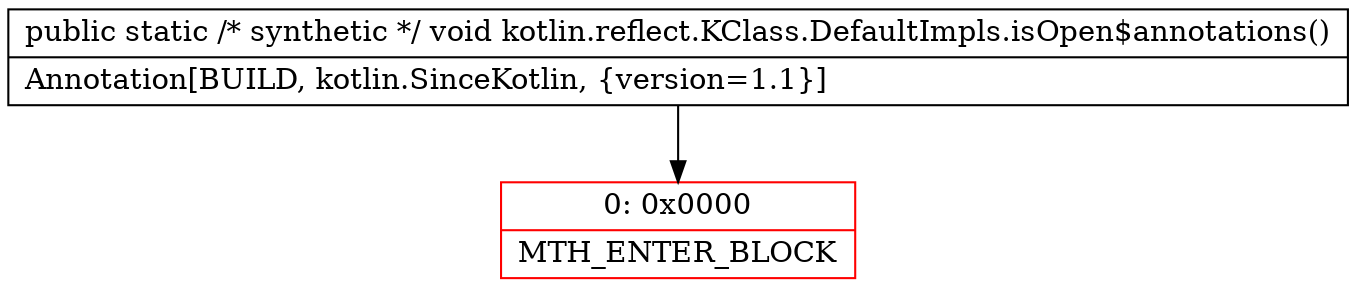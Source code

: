 digraph "CFG forkotlin.reflect.KClass.DefaultImpls.isOpen$annotations()V" {
subgraph cluster_Region_1257665811 {
label = "R(0)";
node [shape=record,color=blue];
}
Node_0 [shape=record,color=red,label="{0\:\ 0x0000|MTH_ENTER_BLOCK\l}"];
MethodNode[shape=record,label="{public static \/* synthetic *\/ void kotlin.reflect.KClass.DefaultImpls.isOpen$annotations()  | Annotation[BUILD, kotlin.SinceKotlin, \{version=1.1\}]\l}"];
MethodNode -> Node_0;
}

